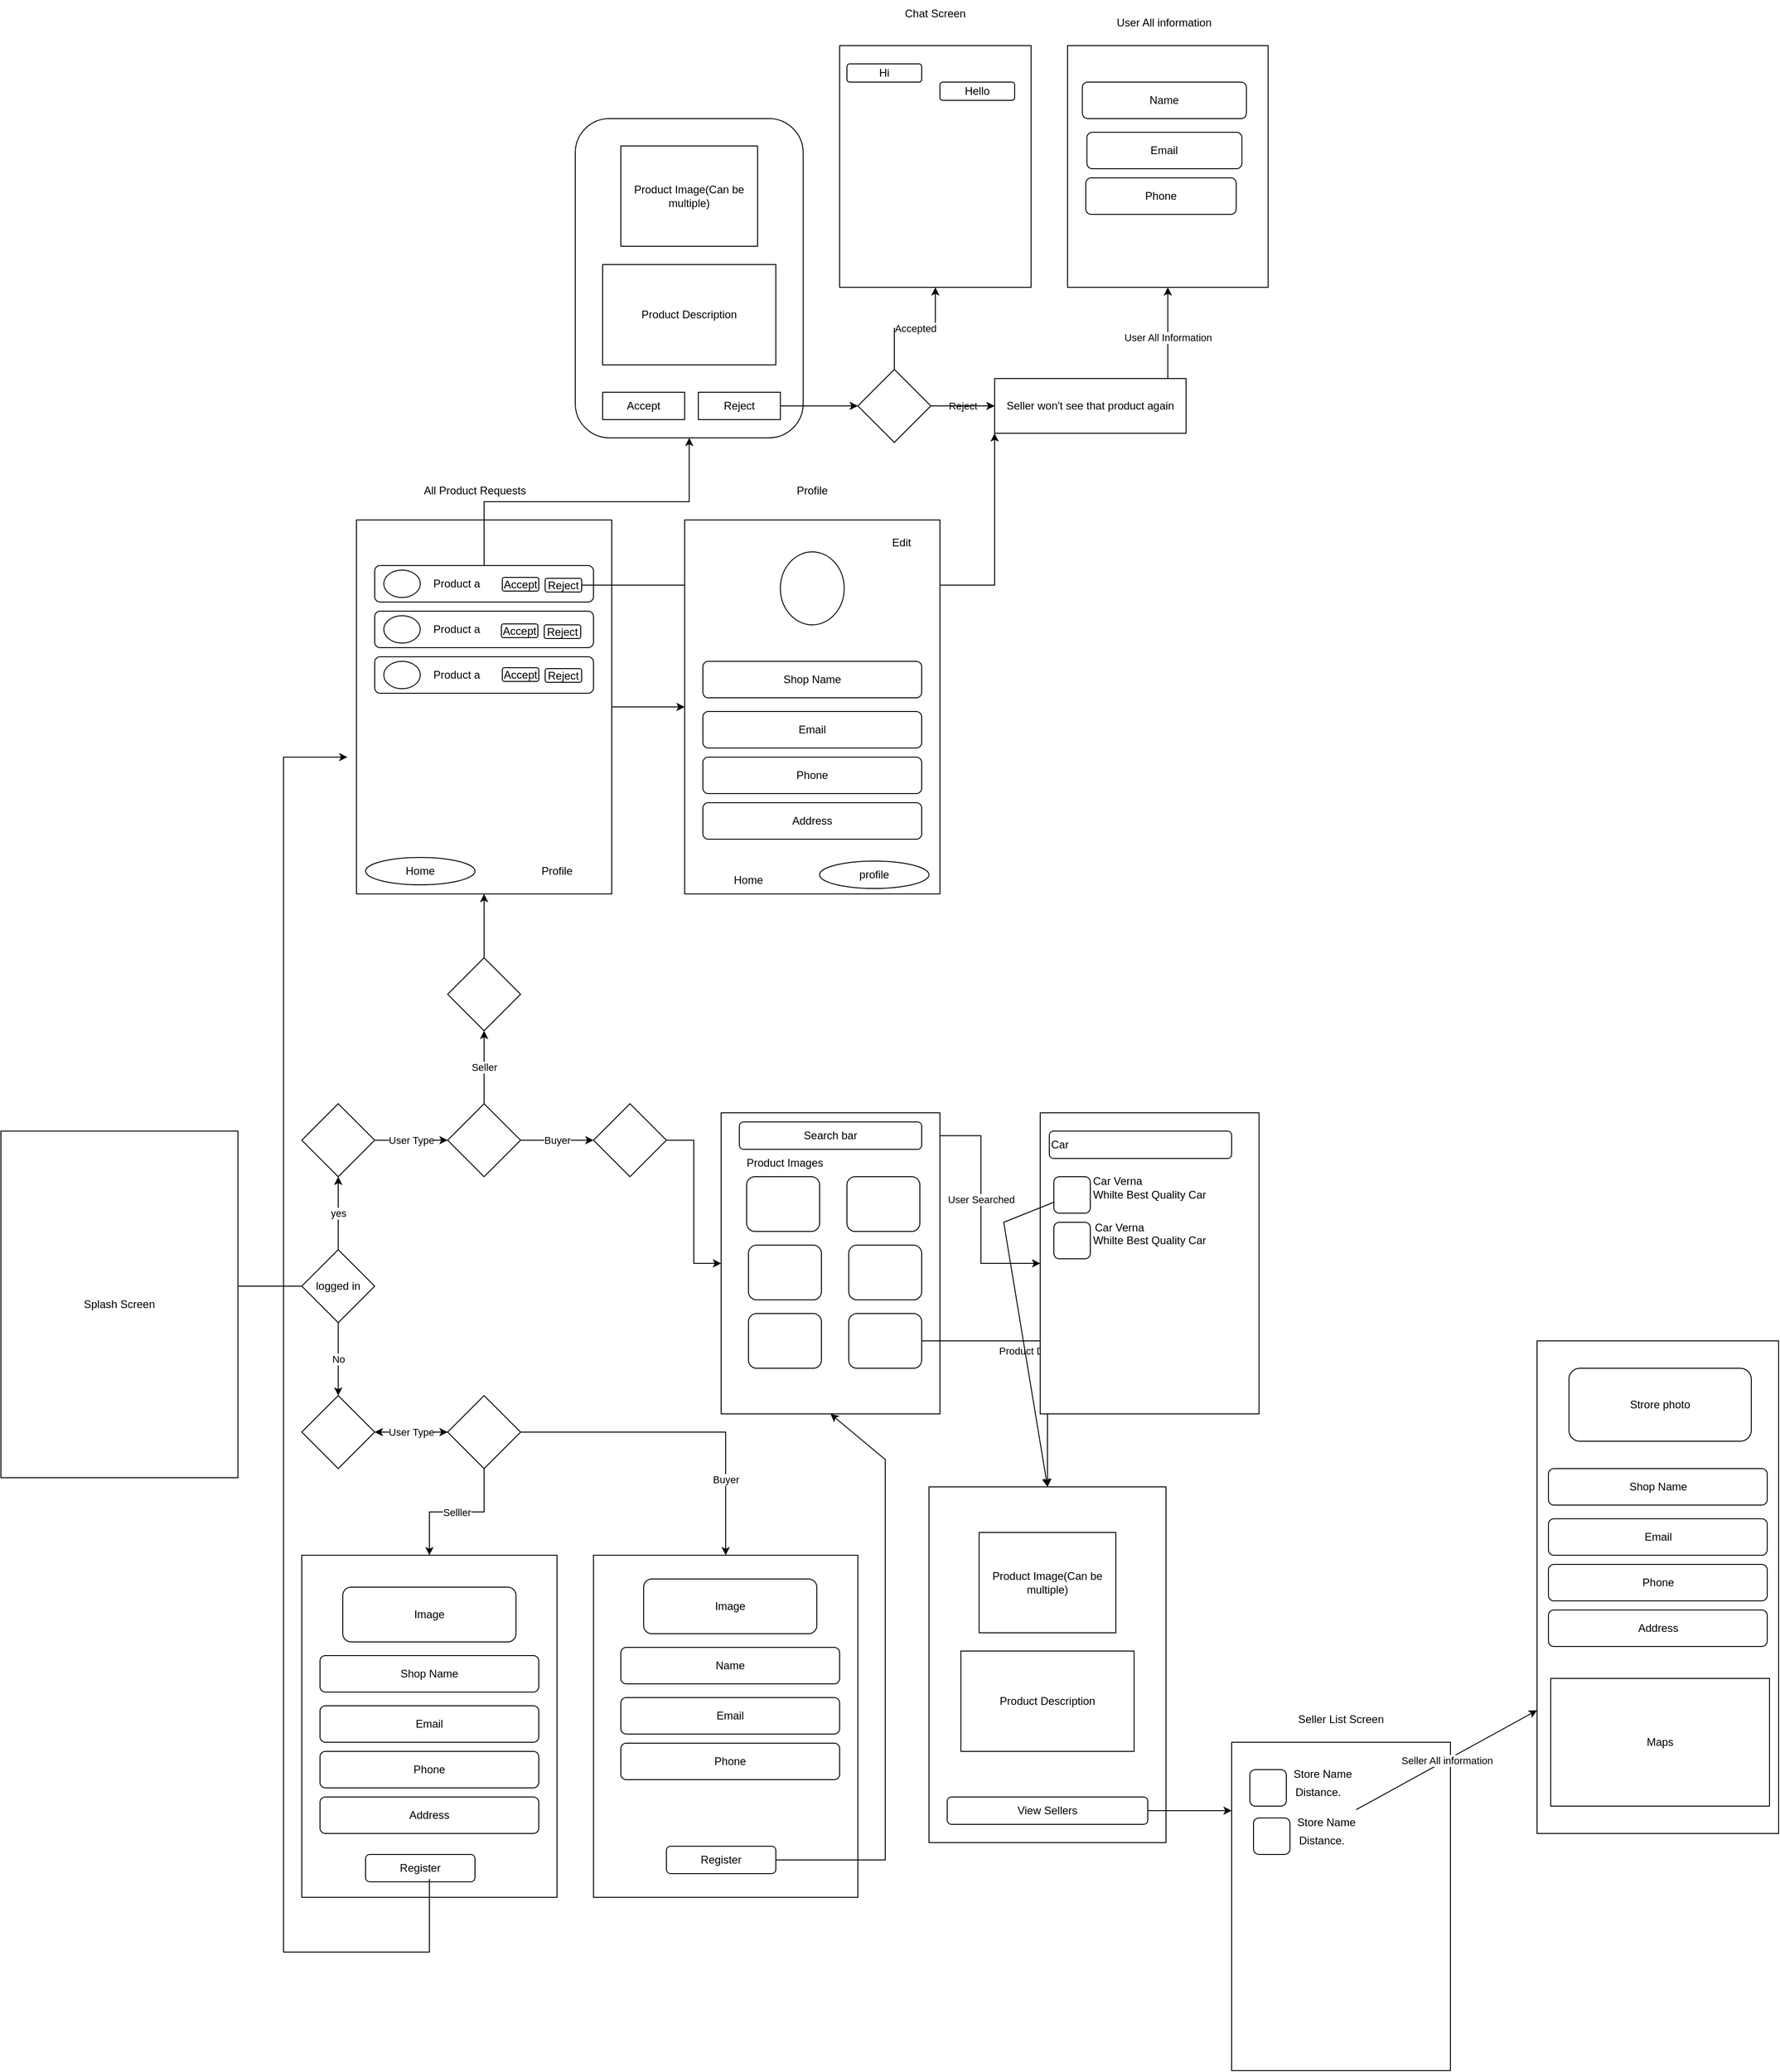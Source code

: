 <mxfile version="20.5.1" type="github">
  <diagram id="vdNYV9QljK_PprWZYiV6" name="Page-1">
    <mxGraphModel dx="939" dy="2727" grid="1" gridSize="10" guides="1" tooltips="1" connect="1" arrows="1" fold="1" page="1" pageScale="1" pageWidth="850" pageHeight="1100" math="0" shadow="0">
      <root>
        <mxCell id="0" />
        <mxCell id="1" parent="0" />
        <mxCell id="OYqPRCBFjNp_nbiLwVbj-1" value="Splash Screen" style="rounded=0;whiteSpace=wrap;html=1;" parent="1" vertex="1">
          <mxGeometry x="130" y="50" width="260" height="380" as="geometry" />
        </mxCell>
        <mxCell id="OYqPRCBFjNp_nbiLwVbj-10" value="yes" style="edgeStyle=orthogonalEdgeStyle;rounded=0;orthogonalLoop=1;jettySize=auto;html=1;" parent="1" source="OYqPRCBFjNp_nbiLwVbj-6" target="OYqPRCBFjNp_nbiLwVbj-9" edge="1">
          <mxGeometry relative="1" as="geometry" />
        </mxCell>
        <mxCell id="OYqPRCBFjNp_nbiLwVbj-14" value="No" style="edgeStyle=orthogonalEdgeStyle;rounded=0;orthogonalLoop=1;jettySize=auto;html=1;" parent="1" source="OYqPRCBFjNp_nbiLwVbj-6" target="OYqPRCBFjNp_nbiLwVbj-13" edge="1">
          <mxGeometry relative="1" as="geometry" />
        </mxCell>
        <mxCell id="OYqPRCBFjNp_nbiLwVbj-6" value="logged in" style="rhombus;whiteSpace=wrap;html=1;" parent="1" vertex="1">
          <mxGeometry x="460" y="180" width="80" height="80" as="geometry" />
        </mxCell>
        <mxCell id="OYqPRCBFjNp_nbiLwVbj-8" value="" style="endArrow=none;html=1;rounded=0;entryX=0;entryY=0.5;entryDx=0;entryDy=0;" parent="1" target="OYqPRCBFjNp_nbiLwVbj-6" edge="1">
          <mxGeometry width="50" height="50" relative="1" as="geometry">
            <mxPoint x="390" y="220" as="sourcePoint" />
            <mxPoint x="440" y="170" as="targetPoint" />
          </mxGeometry>
        </mxCell>
        <mxCell id="OYqPRCBFjNp_nbiLwVbj-16" value="User Type" style="edgeStyle=orthogonalEdgeStyle;rounded=0;orthogonalLoop=1;jettySize=auto;html=1;" parent="1" source="OYqPRCBFjNp_nbiLwVbj-9" target="OYqPRCBFjNp_nbiLwVbj-15" edge="1">
          <mxGeometry relative="1" as="geometry" />
        </mxCell>
        <mxCell id="OYqPRCBFjNp_nbiLwVbj-9" value="" style="rhombus;whiteSpace=wrap;html=1;" parent="1" vertex="1">
          <mxGeometry x="460" y="20" width="80" height="80" as="geometry" />
        </mxCell>
        <mxCell id="tWSgIFDT6UInPoW4HMuZ-76" value="" style="edgeStyle=orthogonalEdgeStyle;rounded=0;orthogonalLoop=1;jettySize=auto;html=1;" edge="1" parent="1" source="OYqPRCBFjNp_nbiLwVbj-13" target="tWSgIFDT6UInPoW4HMuZ-75">
          <mxGeometry relative="1" as="geometry" />
        </mxCell>
        <mxCell id="OYqPRCBFjNp_nbiLwVbj-13" value="" style="rhombus;whiteSpace=wrap;html=1;" parent="1" vertex="1">
          <mxGeometry x="460" y="340" width="80" height="80" as="geometry" />
        </mxCell>
        <mxCell id="OYqPRCBFjNp_nbiLwVbj-20" value="Seller" style="edgeStyle=orthogonalEdgeStyle;rounded=0;orthogonalLoop=1;jettySize=auto;html=1;" parent="1" source="OYqPRCBFjNp_nbiLwVbj-15" target="OYqPRCBFjNp_nbiLwVbj-19" edge="1">
          <mxGeometry relative="1" as="geometry" />
        </mxCell>
        <mxCell id="OYqPRCBFjNp_nbiLwVbj-22" value="Buyer" style="edgeStyle=orthogonalEdgeStyle;rounded=0;orthogonalLoop=1;jettySize=auto;html=1;" parent="1" source="OYqPRCBFjNp_nbiLwVbj-15" target="OYqPRCBFjNp_nbiLwVbj-21" edge="1">
          <mxGeometry relative="1" as="geometry" />
        </mxCell>
        <mxCell id="OYqPRCBFjNp_nbiLwVbj-15" value="" style="rhombus;whiteSpace=wrap;html=1;" parent="1" vertex="1">
          <mxGeometry x="620" y="20" width="80" height="80" as="geometry" />
        </mxCell>
        <mxCell id="OYqPRCBFjNp_nbiLwVbj-24" value="" style="edgeStyle=orthogonalEdgeStyle;rounded=0;orthogonalLoop=1;jettySize=auto;html=1;" parent="1" source="OYqPRCBFjNp_nbiLwVbj-19" target="OYqPRCBFjNp_nbiLwVbj-23" edge="1">
          <mxGeometry relative="1" as="geometry" />
        </mxCell>
        <mxCell id="OYqPRCBFjNp_nbiLwVbj-19" value="" style="rhombus;whiteSpace=wrap;html=1;" parent="1" vertex="1">
          <mxGeometry x="620" y="-140" width="80" height="80" as="geometry" />
        </mxCell>
        <mxCell id="tWSgIFDT6UInPoW4HMuZ-24" value="" style="edgeStyle=orthogonalEdgeStyle;rounded=0;orthogonalLoop=1;jettySize=auto;html=1;" edge="1" parent="1" source="OYqPRCBFjNp_nbiLwVbj-21" target="tWSgIFDT6UInPoW4HMuZ-23">
          <mxGeometry relative="1" as="geometry" />
        </mxCell>
        <mxCell id="OYqPRCBFjNp_nbiLwVbj-21" value="" style="rhombus;whiteSpace=wrap;html=1;" parent="1" vertex="1">
          <mxGeometry x="780" y="20" width="80" height="80" as="geometry" />
        </mxCell>
        <mxCell id="OYqPRCBFjNp_nbiLwVbj-51" value="" style="edgeStyle=orthogonalEdgeStyle;rounded=0;orthogonalLoop=1;jettySize=auto;html=1;" parent="1" source="OYqPRCBFjNp_nbiLwVbj-23" target="OYqPRCBFjNp_nbiLwVbj-50" edge="1">
          <mxGeometry relative="1" as="geometry" />
        </mxCell>
        <mxCell id="OYqPRCBFjNp_nbiLwVbj-23" value="" style="whiteSpace=wrap;html=1;" parent="1" vertex="1">
          <mxGeometry x="520" y="-620" width="280" height="410" as="geometry" />
        </mxCell>
        <mxCell id="OYqPRCBFjNp_nbiLwVbj-26" value="Home" style="text;html=1;strokeColor=none;fillColor=none;align=center;verticalAlign=middle;whiteSpace=wrap;rounded=0;" parent="1" vertex="1">
          <mxGeometry x="550" y="-250" width="60" height="30" as="geometry" />
        </mxCell>
        <mxCell id="OYqPRCBFjNp_nbiLwVbj-27" value="Profile" style="text;html=1;strokeColor=none;fillColor=none;align=center;verticalAlign=middle;whiteSpace=wrap;rounded=0;" parent="1" vertex="1">
          <mxGeometry x="710" y="-250" width="60" height="30" as="geometry" />
        </mxCell>
        <mxCell id="OYqPRCBFjNp_nbiLwVbj-30" value="Home" style="ellipse;whiteSpace=wrap;html=1;" parent="1" vertex="1">
          <mxGeometry x="530" y="-250" width="120" height="30" as="geometry" />
        </mxCell>
        <mxCell id="OYqPRCBFjNp_nbiLwVbj-31" value="All Product Requests&lt;br&gt;" style="text;html=1;strokeColor=none;fillColor=none;align=center;verticalAlign=middle;whiteSpace=wrap;rounded=0;" parent="1" vertex="1">
          <mxGeometry x="560" y="-667" width="180" height="30" as="geometry" />
        </mxCell>
        <mxCell id="OYqPRCBFjNp_nbiLwVbj-65" value="" style="edgeStyle=orthogonalEdgeStyle;rounded=0;orthogonalLoop=1;jettySize=auto;html=1;" parent="1" source="OYqPRCBFjNp_nbiLwVbj-32" target="OYqPRCBFjNp_nbiLwVbj-64" edge="1">
          <mxGeometry relative="1" as="geometry" />
        </mxCell>
        <mxCell id="OYqPRCBFjNp_nbiLwVbj-32" value="" style="rounded=1;whiteSpace=wrap;html=1;" parent="1" vertex="1">
          <mxGeometry x="540" y="-570" width="240" height="40" as="geometry" />
        </mxCell>
        <mxCell id="OYqPRCBFjNp_nbiLwVbj-33" value="" style="ellipse;whiteSpace=wrap;html=1;" parent="1" vertex="1">
          <mxGeometry x="550" y="-565" width="40" height="30" as="geometry" />
        </mxCell>
        <mxCell id="OYqPRCBFjNp_nbiLwVbj-34" value="Product a" style="text;html=1;strokeColor=none;fillColor=none;align=center;verticalAlign=middle;whiteSpace=wrap;rounded=0;" parent="1" vertex="1">
          <mxGeometry x="600" y="-565" width="60" height="30" as="geometry" />
        </mxCell>
        <mxCell id="OYqPRCBFjNp_nbiLwVbj-36" value="" style="rounded=1;whiteSpace=wrap;html=1;" parent="1" vertex="1">
          <mxGeometry x="540" y="-520" width="240" height="40" as="geometry" />
        </mxCell>
        <mxCell id="OYqPRCBFjNp_nbiLwVbj-37" value="" style="ellipse;whiteSpace=wrap;html=1;" parent="1" vertex="1">
          <mxGeometry x="550" y="-515" width="40" height="30" as="geometry" />
        </mxCell>
        <mxCell id="OYqPRCBFjNp_nbiLwVbj-38" value="Product a" style="text;html=1;strokeColor=none;fillColor=none;align=center;verticalAlign=middle;whiteSpace=wrap;rounded=0;" parent="1" vertex="1">
          <mxGeometry x="600" y="-515" width="60" height="30" as="geometry" />
        </mxCell>
        <mxCell id="OYqPRCBFjNp_nbiLwVbj-39" value="" style="rounded=1;whiteSpace=wrap;html=1;" parent="1" vertex="1">
          <mxGeometry x="540" y="-470" width="240" height="40" as="geometry" />
        </mxCell>
        <mxCell id="OYqPRCBFjNp_nbiLwVbj-40" value="" style="ellipse;whiteSpace=wrap;html=1;" parent="1" vertex="1">
          <mxGeometry x="550" y="-465" width="40" height="30" as="geometry" />
        </mxCell>
        <mxCell id="OYqPRCBFjNp_nbiLwVbj-41" value="Product a" style="text;html=1;strokeColor=none;fillColor=none;align=center;verticalAlign=middle;whiteSpace=wrap;rounded=0;" parent="1" vertex="1">
          <mxGeometry x="600" y="-465" width="60" height="30" as="geometry" />
        </mxCell>
        <mxCell id="OYqPRCBFjNp_nbiLwVbj-42" value="Accept" style="rounded=1;whiteSpace=wrap;html=1;" parent="1" vertex="1">
          <mxGeometry x="680" y="-557" width="40" height="15" as="geometry" />
        </mxCell>
        <mxCell id="tWSgIFDT6UInPoW4HMuZ-10" value="" style="edgeStyle=orthogonalEdgeStyle;rounded=0;orthogonalLoop=1;jettySize=auto;html=1;entryX=0;entryY=1;entryDx=0;entryDy=0;" edge="1" parent="1" source="OYqPRCBFjNp_nbiLwVbj-43" target="tWSgIFDT6UInPoW4HMuZ-5">
          <mxGeometry relative="1" as="geometry" />
        </mxCell>
        <mxCell id="OYqPRCBFjNp_nbiLwVbj-43" value="Reject" style="rounded=1;whiteSpace=wrap;html=1;" parent="1" vertex="1">
          <mxGeometry x="727" y="-556" width="40" height="15" as="geometry" />
        </mxCell>
        <mxCell id="OYqPRCBFjNp_nbiLwVbj-46" value="Accept" style="rounded=1;whiteSpace=wrap;html=1;" parent="1" vertex="1">
          <mxGeometry x="679" y="-506" width="40" height="15" as="geometry" />
        </mxCell>
        <mxCell id="OYqPRCBFjNp_nbiLwVbj-47" value="Reject" style="rounded=1;whiteSpace=wrap;html=1;" parent="1" vertex="1">
          <mxGeometry x="726" y="-505" width="40" height="15" as="geometry" />
        </mxCell>
        <mxCell id="OYqPRCBFjNp_nbiLwVbj-48" value="Accept" style="rounded=1;whiteSpace=wrap;html=1;" parent="1" vertex="1">
          <mxGeometry x="680" y="-458" width="40" height="15" as="geometry" />
        </mxCell>
        <mxCell id="OYqPRCBFjNp_nbiLwVbj-49" value="Reject" style="rounded=1;whiteSpace=wrap;html=1;" parent="1" vertex="1">
          <mxGeometry x="727" y="-457" width="40" height="15" as="geometry" />
        </mxCell>
        <mxCell id="OYqPRCBFjNp_nbiLwVbj-50" value="" style="whiteSpace=wrap;html=1;" parent="1" vertex="1">
          <mxGeometry x="880" y="-620" width="280" height="410" as="geometry" />
        </mxCell>
        <mxCell id="OYqPRCBFjNp_nbiLwVbj-52" value="Profile" style="text;html=1;strokeColor=none;fillColor=none;align=center;verticalAlign=middle;whiteSpace=wrap;rounded=0;fontStyle=1" parent="1" vertex="1">
          <mxGeometry x="1080" y="-240" width="60" height="30" as="geometry" />
        </mxCell>
        <mxCell id="OYqPRCBFjNp_nbiLwVbj-53" value="profile" style="ellipse;whiteSpace=wrap;html=1;" parent="1" vertex="1">
          <mxGeometry x="1028" y="-246" width="120" height="30" as="geometry" />
        </mxCell>
        <mxCell id="OYqPRCBFjNp_nbiLwVbj-54" value="Home" style="text;html=1;strokeColor=none;fillColor=none;align=center;verticalAlign=middle;whiteSpace=wrap;rounded=0;" parent="1" vertex="1">
          <mxGeometry x="920" y="-240" width="60" height="30" as="geometry" />
        </mxCell>
        <mxCell id="OYqPRCBFjNp_nbiLwVbj-55" value="Profile" style="text;html=1;strokeColor=none;fillColor=none;align=center;verticalAlign=middle;whiteSpace=wrap;rounded=0;" parent="1" vertex="1">
          <mxGeometry x="990" y="-667" width="60" height="30" as="geometry" />
        </mxCell>
        <mxCell id="OYqPRCBFjNp_nbiLwVbj-59" value="" style="ellipse;whiteSpace=wrap;html=1;" parent="1" vertex="1">
          <mxGeometry x="985" y="-585" width="70" height="80" as="geometry" />
        </mxCell>
        <mxCell id="OYqPRCBFjNp_nbiLwVbj-60" value="Shop Name" style="rounded=1;whiteSpace=wrap;html=1;" parent="1" vertex="1">
          <mxGeometry x="900" y="-465" width="240" height="40" as="geometry" />
        </mxCell>
        <mxCell id="OYqPRCBFjNp_nbiLwVbj-61" value="Email&lt;span style=&quot;color: rgba(0, 0, 0, 0); font-family: monospace; font-size: 0px; text-align: start;&quot;&gt;%3CmxGraphModel%3E%3Croot%3E%3CmxCell%20id%3D%220%22%2F%3E%3CmxCell%20id%3D%221%22%20parent%3D%220%22%2F%3E%3CmxCell%20id%3D%222%22%20value%3D%22Name%22%20style%3D%22rounded%3D1%3BwhiteSpace%3Dwrap%3Bhtml%3D1%3B%22%20vertex%3D%221%22%20parent%3D%221%22%3E%3CmxGeometry%20x%3D%22900%22%20y%3D%22-465%22%20width%3D%22240%22%20height%3D%2240%22%20as%3D%22geometry%22%2F%3E%3C%2FmxCell%3E%3C%2Froot%3E%3C%2FmxGraphModel%3E&lt;/span&gt;" style="rounded=1;whiteSpace=wrap;html=1;" parent="1" vertex="1">
          <mxGeometry x="900" y="-410" width="240" height="40" as="geometry" />
        </mxCell>
        <mxCell id="OYqPRCBFjNp_nbiLwVbj-62" value="Phone" style="rounded=1;whiteSpace=wrap;html=1;" parent="1" vertex="1">
          <mxGeometry x="900" y="-360" width="240" height="40" as="geometry" />
        </mxCell>
        <mxCell id="OYqPRCBFjNp_nbiLwVbj-63" value="Address" style="rounded=1;whiteSpace=wrap;html=1;" parent="1" vertex="1">
          <mxGeometry x="900" y="-310" width="240" height="40" as="geometry" />
        </mxCell>
        <mxCell id="OYqPRCBFjNp_nbiLwVbj-64" value="" style="whiteSpace=wrap;html=1;rounded=1;" parent="1" vertex="1">
          <mxGeometry x="760" y="-1060" width="250" height="350" as="geometry" />
        </mxCell>
        <mxCell id="OYqPRCBFjNp_nbiLwVbj-66" value="Edit" style="text;html=1;strokeColor=none;fillColor=none;align=center;verticalAlign=middle;whiteSpace=wrap;rounded=0;" parent="1" vertex="1">
          <mxGeometry x="1088" y="-610" width="60" height="30" as="geometry" />
        </mxCell>
        <mxCell id="OYqPRCBFjNp_nbiLwVbj-67" value="Product Image(Can be multiple)" style="rounded=0;whiteSpace=wrap;html=1;" parent="1" vertex="1">
          <mxGeometry x="810" y="-1030" width="150" height="110" as="geometry" />
        </mxCell>
        <mxCell id="OYqPRCBFjNp_nbiLwVbj-68" value="Product Description" style="rounded=0;whiteSpace=wrap;html=1;" parent="1" vertex="1">
          <mxGeometry x="790" y="-900" width="190" height="110" as="geometry" />
        </mxCell>
        <mxCell id="OYqPRCBFjNp_nbiLwVbj-69" value="Accept" style="rounded=0;whiteSpace=wrap;html=1;" parent="1" vertex="1">
          <mxGeometry x="790" y="-760" width="90" height="30" as="geometry" />
        </mxCell>
        <mxCell id="OYqPRCBFjNp_nbiLwVbj-72" value="" style="edgeStyle=orthogonalEdgeStyle;rounded=0;orthogonalLoop=1;jettySize=auto;html=1;" parent="1" source="OYqPRCBFjNp_nbiLwVbj-70" target="OYqPRCBFjNp_nbiLwVbj-71" edge="1">
          <mxGeometry relative="1" as="geometry" />
        </mxCell>
        <mxCell id="OYqPRCBFjNp_nbiLwVbj-70" value="Reject" style="rounded=0;whiteSpace=wrap;html=1;" parent="1" vertex="1">
          <mxGeometry x="895" y="-760" width="90" height="30" as="geometry" />
        </mxCell>
        <mxCell id="OYqPRCBFjNp_nbiLwVbj-74" value="Accepted" style="edgeStyle=orthogonalEdgeStyle;rounded=0;orthogonalLoop=1;jettySize=auto;html=1;" parent="1" source="OYqPRCBFjNp_nbiLwVbj-71" target="OYqPRCBFjNp_nbiLwVbj-73" edge="1">
          <mxGeometry relative="1" as="geometry" />
        </mxCell>
        <mxCell id="tWSgIFDT6UInPoW4HMuZ-6" value="Reject" style="edgeStyle=orthogonalEdgeStyle;rounded=0;orthogonalLoop=1;jettySize=auto;html=1;" edge="1" parent="1" source="OYqPRCBFjNp_nbiLwVbj-71" target="tWSgIFDT6UInPoW4HMuZ-5">
          <mxGeometry relative="1" as="geometry" />
        </mxCell>
        <mxCell id="tWSgIFDT6UInPoW4HMuZ-69" value="User All Information" style="edgeStyle=orthogonalEdgeStyle;rounded=0;orthogonalLoop=1;jettySize=auto;html=1;" edge="1" parent="1" source="OYqPRCBFjNp_nbiLwVbj-71" target="tWSgIFDT6UInPoW4HMuZ-68">
          <mxGeometry x="0.718" relative="1" as="geometry">
            <mxPoint as="offset" />
          </mxGeometry>
        </mxCell>
        <mxCell id="OYqPRCBFjNp_nbiLwVbj-71" value="" style="rhombus;whiteSpace=wrap;html=1;rounded=0;" parent="1" vertex="1">
          <mxGeometry x="1070" y="-785" width="80" height="80" as="geometry" />
        </mxCell>
        <mxCell id="OYqPRCBFjNp_nbiLwVbj-73" value="" style="whiteSpace=wrap;html=1;rounded=0;" parent="1" vertex="1">
          <mxGeometry x="1050" y="-1140" width="210" height="265" as="geometry" />
        </mxCell>
        <mxCell id="tWSgIFDT6UInPoW4HMuZ-1" value="Chat Screen" style="text;html=1;strokeColor=none;fillColor=none;align=center;verticalAlign=middle;whiteSpace=wrap;rounded=0;" vertex="1" parent="1">
          <mxGeometry x="1105" y="-1190" width="100" height="30" as="geometry" />
        </mxCell>
        <mxCell id="tWSgIFDT6UInPoW4HMuZ-3" value="Hi" style="rounded=1;whiteSpace=wrap;html=1;" vertex="1" parent="1">
          <mxGeometry x="1058" y="-1120" width="82" height="20" as="geometry" />
        </mxCell>
        <mxCell id="tWSgIFDT6UInPoW4HMuZ-4" value="Hello" style="rounded=1;whiteSpace=wrap;html=1;" vertex="1" parent="1">
          <mxGeometry x="1160" y="-1100" width="82" height="20" as="geometry" />
        </mxCell>
        <mxCell id="tWSgIFDT6UInPoW4HMuZ-5" value="Seller won&#39;t see that product again" style="whiteSpace=wrap;html=1;rounded=0;" vertex="1" parent="1">
          <mxGeometry x="1220" y="-775" width="210" height="60" as="geometry" />
        </mxCell>
        <mxCell id="tWSgIFDT6UInPoW4HMuZ-13" value="" style="whiteSpace=wrap;html=1;rounded=0;" vertex="1" parent="1">
          <mxGeometry x="1815" y="280" width="265" height="540" as="geometry" />
        </mxCell>
        <mxCell id="tWSgIFDT6UInPoW4HMuZ-17" value="Shop Name" style="rounded=1;whiteSpace=wrap;html=1;" vertex="1" parent="1">
          <mxGeometry x="1827.5" y="420" width="240" height="40" as="geometry" />
        </mxCell>
        <mxCell id="tWSgIFDT6UInPoW4HMuZ-18" value="Email&lt;span style=&quot;color: rgba(0, 0, 0, 0); font-family: monospace; font-size: 0px; text-align: start;&quot;&gt;%3CmxGraphModel%3E%3Croot%3E%3CmxCell%20id%3D%220%22%2F%3E%3CmxCell%20id%3D%221%22%20parent%3D%220%22%2F%3E%3CmxCell%20id%3D%222%22%20value%3D%22Name%22%20style%3D%22rounded%3D1%3BwhiteSpace%3Dwrap%3Bhtml%3D1%3B%22%20vertex%3D%221%22%20parent%3D%221%22%3E%3CmxGeometry%20x%3D%22900%22%20y%3D%22-465%22%20width%3D%22240%22%20height%3D%2240%22%20as%3D%22geometry%22%2F%3E%3C%2FmxCell%3E%3C%2Froot%3E%3C%2FmxGraphModel%3E&lt;/span&gt;" style="rounded=1;whiteSpace=wrap;html=1;" vertex="1" parent="1">
          <mxGeometry x="1827.5" y="475" width="240" height="40" as="geometry" />
        </mxCell>
        <mxCell id="tWSgIFDT6UInPoW4HMuZ-19" value="Phone" style="rounded=1;whiteSpace=wrap;html=1;" vertex="1" parent="1">
          <mxGeometry x="1827.5" y="525" width="240" height="40" as="geometry" />
        </mxCell>
        <mxCell id="tWSgIFDT6UInPoW4HMuZ-20" value="Address" style="rounded=1;whiteSpace=wrap;html=1;" vertex="1" parent="1">
          <mxGeometry x="1827.5" y="575" width="240" height="40" as="geometry" />
        </mxCell>
        <mxCell id="tWSgIFDT6UInPoW4HMuZ-21" value="Strore photo" style="rounded=1;whiteSpace=wrap;html=1;" vertex="1" parent="1">
          <mxGeometry x="1850" y="310" width="200" height="80" as="geometry" />
        </mxCell>
        <mxCell id="tWSgIFDT6UInPoW4HMuZ-22" value="Maps" style="rounded=0;whiteSpace=wrap;html=1;" vertex="1" parent="1">
          <mxGeometry x="1830" y="650" width="240" height="140" as="geometry" />
        </mxCell>
        <mxCell id="tWSgIFDT6UInPoW4HMuZ-38" value="User Searched" style="edgeStyle=orthogonalEdgeStyle;rounded=0;orthogonalLoop=1;jettySize=auto;html=1;" edge="1" parent="1" source="tWSgIFDT6UInPoW4HMuZ-25" target="tWSgIFDT6UInPoW4HMuZ-37">
          <mxGeometry relative="1" as="geometry" />
        </mxCell>
        <mxCell id="tWSgIFDT6UInPoW4HMuZ-23" value="" style="whiteSpace=wrap;html=1;" vertex="1" parent="1">
          <mxGeometry x="920" y="30" width="240" height="330" as="geometry" />
        </mxCell>
        <mxCell id="tWSgIFDT6UInPoW4HMuZ-25" value="Search bar" style="rounded=1;whiteSpace=wrap;html=1;" vertex="1" parent="1">
          <mxGeometry x="940" y="40" width="200" height="30" as="geometry" />
        </mxCell>
        <mxCell id="tWSgIFDT6UInPoW4HMuZ-26" value="&lt;span style=&quot;color: rgba(0, 0, 0, 0); font-family: monospace; font-size: 0px; text-align: start;&quot;&gt;%3CmxGraphModel%3E%3Croot%3E%3CmxCell%20id%3D%220%22%2F%3E%3CmxCell%20id%3D%221%22%20parent%3D%220%22%2F%3E%3CmxCell%20id%3D%222%22%20value%3D%22%22%20style%3D%22ellipse%3BwhiteSpace%3Dwrap%3Bhtml%3D1%3B%22%20vertex%3D%221%22%20parent%3D%221%22%3E%3CmxGeometry%20x%3D%22985%22%20y%3D%22-585%22%20width%3D%2270%22%20height%3D%2280%22%20as%3D%22geometry%22%2F%3E%3C%2FmxCell%3E%3CmxCell%20id%3D%223%22%20value%3D%22Shop%20Name%22%20style%3D%22rounded%3D1%3BwhiteSpace%3Dwrap%3Bhtml%3D1%3B%22%20vertex%3D%221%22%20parent%3D%221%22%3E%3CmxGeometry%20x%3D%22900%22%20y%3D%22-465%22%20width%3D%22240%22%20height%3D%2240%22%20as%3D%22geometry%22%2F%3E%3C%2FmxCell%3E%3CmxCell%20id%3D%224%22%20value%3D%22Email%26lt%3Bspan%20style%3D%26quot%3Bcolor%3A%20rgba(0%2C%200%2C%200%2C%200)%3B%20font-family%3A%20monospace%3B%20font-size%3A%200px%3B%20text-align%3A%20start%3B%26quot%3B%26gt%3B%253CmxGraphModel%253E%253Croot%253E%253CmxCell%2520id%253D%25220%2522%252F%253E%253CmxCell%2520id%253D%25221%2522%2520parent%253D%25220%2522%252F%253E%253CmxCell%2520id%253D%25222%2522%2520value%253D%2522Name%2522%2520style%253D%2522rounded%253D1%253BwhiteSpace%253Dwrap%253Bhtml%253D1%253B%2522%2520vertex%253D%25221%2522%2520parent%253D%25221%2522%253E%253CmxGeometry%2520x%253D%2522900%2522%2520y%253D%2522-465%2522%2520width%253D%2522240%2522%2520height%253D%252240%2522%2520as%253D%2522geometry%2522%252F%253E%253C%252FmxCell%253E%253C%252Froot%253E%253C%252FmxGraphModel%253E%26lt%3B%2Fspan%26gt%3B%22%20style%3D%22rounded%3D1%3BwhiteSpace%3Dwrap%3Bhtml%3D1%3B%22%20vertex%3D%221%22%20parent%3D%221%22%3E%3CmxGeometry%20x%3D%22900%22%20y%3D%22-410%22%20width%3D%22240%22%20height%3D%2240%22%20as%3D%22geometry%22%2F%3E%3C%2FmxCell%3E%3CmxCell%20id%3D%225%22%20value%3D%22Phone%22%20style%3D%22rounded%3D1%3BwhiteSpace%3Dwrap%3Bhtml%3D1%3B%22%20vertex%3D%221%22%20parent%3D%221%22%3E%3CmxGeometry%20x%3D%22900%22%20y%3D%22-360%22%20width%3D%22240%22%20height%3D%2240%22%20as%3D%22geometry%22%2F%3E%3C%2FmxCell%3E%3CmxCell%20id%3D%226%22%20value%3D%22Address%22%20style%3D%22rounded%3D1%3BwhiteSpace%3Dwrap%3Bhtml%3D1%3B%22%20vertex%3D%221%22%20parent%3D%221%22%3E%3CmxGeometry%20x%3D%22900%22%20y%3D%22-310%22%20width%3D%22240%22%20height%3D%2240%22%20as%3D%22geometry%22%2F%3E%3C%2FmxCell%3E%3C%2Froot%3E%3C%2FmxGraphModel%3E&lt;/span&gt;" style="rounded=1;whiteSpace=wrap;html=1;" vertex="1" parent="1">
          <mxGeometry x="948" y="100" width="80" height="60" as="geometry" />
        </mxCell>
        <mxCell id="tWSgIFDT6UInPoW4HMuZ-47" value="Product Detail Screen" style="edgeStyle=orthogonalEdgeStyle;rounded=0;orthogonalLoop=1;jettySize=auto;html=1;" edge="1" parent="1" source="tWSgIFDT6UInPoW4HMuZ-31" target="tWSgIFDT6UInPoW4HMuZ-50">
          <mxGeometry relative="1" as="geometry">
            <mxPoint x="1264" y="410" as="targetPoint" />
          </mxGeometry>
        </mxCell>
        <mxCell id="tWSgIFDT6UInPoW4HMuZ-27" value="&lt;span style=&quot;color: rgba(0, 0, 0, 0); font-family: monospace; font-size: 0px; text-align: start;&quot;&gt;%3CmxGraphModel%3E%3Croot%3E%3CmxCell%20id%3D%220%22%2F%3E%3CmxCell%20id%3D%221%22%20parent%3D%220%22%2F%3E%3CmxCell%20id%3D%222%22%20value%3D%22%22%20style%3D%22ellipse%3BwhiteSpace%3Dwrap%3Bhtml%3D1%3B%22%20vertex%3D%221%22%20parent%3D%221%22%3E%3CmxGeometry%20x%3D%22985%22%20y%3D%22-585%22%20width%3D%2270%22%20height%3D%2280%22%20as%3D%22geometry%22%2F%3E%3C%2FmxCell%3E%3CmxCell%20id%3D%223%22%20value%3D%22Shop%20Name%22%20style%3D%22rounded%3D1%3BwhiteSpace%3Dwrap%3Bhtml%3D1%3B%22%20vertex%3D%221%22%20parent%3D%221%22%3E%3CmxGeometry%20x%3D%22900%22%20y%3D%22-465%22%20width%3D%22240%22%20height%3D%2240%22%20as%3D%22geometry%22%2F%3E%3C%2FmxCell%3E%3CmxCell%20id%3D%224%22%20value%3D%22Email%26lt%3Bspan%20style%3D%26quot%3Bcolor%3A%20rgba(0%2C%200%2C%200%2C%200)%3B%20font-family%3A%20monospace%3B%20font-size%3A%200px%3B%20text-align%3A%20start%3B%26quot%3B%26gt%3B%253CmxGraphModel%253E%253Croot%253E%253CmxCell%2520id%253D%25220%2522%252F%253E%253CmxCell%2520id%253D%25221%2522%2520parent%253D%25220%2522%252F%253E%253CmxCell%2520id%253D%25222%2522%2520value%253D%2522Name%2522%2520style%253D%2522rounded%253D1%253BwhiteSpace%253Dwrap%253Bhtml%253D1%253B%2522%2520vertex%253D%25221%2522%2520parent%253D%25221%2522%253E%253CmxGeometry%2520x%253D%2522900%2522%2520y%253D%2522-465%2522%2520width%253D%2522240%2522%2520height%253D%252240%2522%2520as%253D%2522geometry%2522%252F%253E%253C%252FmxCell%253E%253C%252Froot%253E%253C%252FmxGraphModel%253E%26lt%3B%2Fspan%26gt%3B%22%20style%3D%22rounded%3D1%3BwhiteSpace%3Dwrap%3Bhtml%3D1%3B%22%20vertex%3D%221%22%20parent%3D%221%22%3E%3CmxGeometry%20x%3D%22900%22%20y%3D%22-410%22%20width%3D%22240%22%20height%3D%2240%22%20as%3D%22geometry%22%2F%3E%3C%2FmxCell%3E%3CmxCell%20id%3D%225%22%20value%3D%22Phone%22%20style%3D%22rounded%3D1%3BwhiteSpace%3Dwrap%3Bhtml%3D1%3B%22%20vertex%3D%221%22%20parent%3D%221%22%3E%3CmxGeometry%20x%3D%22900%22%20y%3D%22-360%22%20width%3D%22240%22%20height%3D%2240%22%20as%3D%22geometry%22%2F%3E%3C%2FmxCell%3E%3CmxCell%20id%3D%226%22%20value%3D%22Address%22%20style%3D%22rounded%3D1%3BwhiteSpace%3Dwrap%3Bhtml%3D1%3B%22%20vertex%3D%221%22%20parent%3D%221%22%3E%3CmxGeometry%20x%3D%22900%22%20y%3D%22-310%22%20width%3D%22240%22%20height%3D%2240%22%20as%3D%22geometry%22%2F%3E%3C%2FmxCell%3E%3C%2Froot%3E%3C%2FmxGraphModel%3E&lt;/span&gt;" style="rounded=1;whiteSpace=wrap;html=1;" vertex="1" parent="1">
          <mxGeometry x="1058" y="100" width="80" height="60" as="geometry" />
        </mxCell>
        <mxCell id="tWSgIFDT6UInPoW4HMuZ-28" value="&lt;span style=&quot;color: rgba(0, 0, 0, 0); font-family: monospace; font-size: 0px; text-align: start;&quot;&gt;%3CmxGraphModel%3E%3Croot%3E%3CmxCell%20id%3D%220%22%2F%3E%3CmxCell%20id%3D%221%22%20parent%3D%220%22%2F%3E%3CmxCell%20id%3D%222%22%20value%3D%22%22%20style%3D%22ellipse%3BwhiteSpace%3Dwrap%3Bhtml%3D1%3B%22%20vertex%3D%221%22%20parent%3D%221%22%3E%3CmxGeometry%20x%3D%22985%22%20y%3D%22-585%22%20width%3D%2270%22%20height%3D%2280%22%20as%3D%22geometry%22%2F%3E%3C%2FmxCell%3E%3CmxCell%20id%3D%223%22%20value%3D%22Shop%20Name%22%20style%3D%22rounded%3D1%3BwhiteSpace%3Dwrap%3Bhtml%3D1%3B%22%20vertex%3D%221%22%20parent%3D%221%22%3E%3CmxGeometry%20x%3D%22900%22%20y%3D%22-465%22%20width%3D%22240%22%20height%3D%2240%22%20as%3D%22geometry%22%2F%3E%3C%2FmxCell%3E%3CmxCell%20id%3D%224%22%20value%3D%22Email%26lt%3Bspan%20style%3D%26quot%3Bcolor%3A%20rgba(0%2C%200%2C%200%2C%200)%3B%20font-family%3A%20monospace%3B%20font-size%3A%200px%3B%20text-align%3A%20start%3B%26quot%3B%26gt%3B%253CmxGraphModel%253E%253Croot%253E%253CmxCell%2520id%253D%25220%2522%252F%253E%253CmxCell%2520id%253D%25221%2522%2520parent%253D%25220%2522%252F%253E%253CmxCell%2520id%253D%25222%2522%2520value%253D%2522Name%2522%2520style%253D%2522rounded%253D1%253BwhiteSpace%253Dwrap%253Bhtml%253D1%253B%2522%2520vertex%253D%25221%2522%2520parent%253D%25221%2522%253E%253CmxGeometry%2520x%253D%2522900%2522%2520y%253D%2522-465%2522%2520width%253D%2522240%2522%2520height%253D%252240%2522%2520as%253D%2522geometry%2522%252F%253E%253C%252FmxCell%253E%253C%252Froot%253E%253C%252FmxGraphModel%253E%26lt%3B%2Fspan%26gt%3B%22%20style%3D%22rounded%3D1%3BwhiteSpace%3Dwrap%3Bhtml%3D1%3B%22%20vertex%3D%221%22%20parent%3D%221%22%3E%3CmxGeometry%20x%3D%22900%22%20y%3D%22-410%22%20width%3D%22240%22%20height%3D%2240%22%20as%3D%22geometry%22%2F%3E%3C%2FmxCell%3E%3CmxCell%20id%3D%225%22%20value%3D%22Phone%22%20style%3D%22rounded%3D1%3BwhiteSpace%3Dwrap%3Bhtml%3D1%3B%22%20vertex%3D%221%22%20parent%3D%221%22%3E%3CmxGeometry%20x%3D%22900%22%20y%3D%22-360%22%20width%3D%22240%22%20height%3D%2240%22%20as%3D%22geometry%22%2F%3E%3C%2FmxCell%3E%3CmxCell%20id%3D%226%22%20value%3D%22Address%22%20style%3D%22rounded%3D1%3BwhiteSpace%3Dwrap%3Bhtml%3D1%3B%22%20vertex%3D%221%22%20parent%3D%221%22%3E%3CmxGeometry%20x%3D%22900%22%20y%3D%22-310%22%20width%3D%22240%22%20height%3D%2240%22%20as%3D%22geometry%22%2F%3E%3C%2FmxCell%3E%3C%2Froot%3E%3C%2FmxGraphModel%3E&lt;/span&gt;" style="rounded=1;whiteSpace=wrap;html=1;" vertex="1" parent="1">
          <mxGeometry x="950" y="175" width="80" height="60" as="geometry" />
        </mxCell>
        <mxCell id="tWSgIFDT6UInPoW4HMuZ-29" value="&lt;span style=&quot;color: rgba(0, 0, 0, 0); font-family: monospace; font-size: 0px; text-align: start;&quot;&gt;%3CmxGraphModel%3E%3Croot%3E%3CmxCell%20id%3D%220%22%2F%3E%3CmxCell%20id%3D%221%22%20parent%3D%220%22%2F%3E%3CmxCell%20id%3D%222%22%20value%3D%22%22%20style%3D%22ellipse%3BwhiteSpace%3Dwrap%3Bhtml%3D1%3B%22%20vertex%3D%221%22%20parent%3D%221%22%3E%3CmxGeometry%20x%3D%22985%22%20y%3D%22-585%22%20width%3D%2270%22%20height%3D%2280%22%20as%3D%22geometry%22%2F%3E%3C%2FmxCell%3E%3CmxCell%20id%3D%223%22%20value%3D%22Shop%20Name%22%20style%3D%22rounded%3D1%3BwhiteSpace%3Dwrap%3Bhtml%3D1%3B%22%20vertex%3D%221%22%20parent%3D%221%22%3E%3CmxGeometry%20x%3D%22900%22%20y%3D%22-465%22%20width%3D%22240%22%20height%3D%2240%22%20as%3D%22geometry%22%2F%3E%3C%2FmxCell%3E%3CmxCell%20id%3D%224%22%20value%3D%22Email%26lt%3Bspan%20style%3D%26quot%3Bcolor%3A%20rgba(0%2C%200%2C%200%2C%200)%3B%20font-family%3A%20monospace%3B%20font-size%3A%200px%3B%20text-align%3A%20start%3B%26quot%3B%26gt%3B%253CmxGraphModel%253E%253Croot%253E%253CmxCell%2520id%253D%25220%2522%252F%253E%253CmxCell%2520id%253D%25221%2522%2520parent%253D%25220%2522%252F%253E%253CmxCell%2520id%253D%25222%2522%2520value%253D%2522Name%2522%2520style%253D%2522rounded%253D1%253BwhiteSpace%253Dwrap%253Bhtml%253D1%253B%2522%2520vertex%253D%25221%2522%2520parent%253D%25221%2522%253E%253CmxGeometry%2520x%253D%2522900%2522%2520y%253D%2522-465%2522%2520width%253D%2522240%2522%2520height%253D%252240%2522%2520as%253D%2522geometry%2522%252F%253E%253C%252FmxCell%253E%253C%252Froot%253E%253C%252FmxGraphModel%253E%26lt%3B%2Fspan%26gt%3B%22%20style%3D%22rounded%3D1%3BwhiteSpace%3Dwrap%3Bhtml%3D1%3B%22%20vertex%3D%221%22%20parent%3D%221%22%3E%3CmxGeometry%20x%3D%22900%22%20y%3D%22-410%22%20width%3D%22240%22%20height%3D%2240%22%20as%3D%22geometry%22%2F%3E%3C%2FmxCell%3E%3CmxCell%20id%3D%225%22%20value%3D%22Phone%22%20style%3D%22rounded%3D1%3BwhiteSpace%3Dwrap%3Bhtml%3D1%3B%22%20vertex%3D%221%22%20parent%3D%221%22%3E%3CmxGeometry%20x%3D%22900%22%20y%3D%22-360%22%20width%3D%22240%22%20height%3D%2240%22%20as%3D%22geometry%22%2F%3E%3C%2FmxCell%3E%3CmxCell%20id%3D%226%22%20value%3D%22Address%22%20style%3D%22rounded%3D1%3BwhiteSpace%3Dwrap%3Bhtml%3D1%3B%22%20vertex%3D%221%22%20parent%3D%221%22%3E%3CmxGeometry%20x%3D%22900%22%20y%3D%22-310%22%20width%3D%22240%22%20height%3D%2240%22%20as%3D%22geometry%22%2F%3E%3C%2FmxCell%3E%3C%2Froot%3E%3C%2FmxGraphModel%3E&lt;/span&gt;" style="rounded=1;whiteSpace=wrap;html=1;" vertex="1" parent="1">
          <mxGeometry x="1060" y="175" width="80" height="60" as="geometry" />
        </mxCell>
        <mxCell id="tWSgIFDT6UInPoW4HMuZ-30" value="&lt;span style=&quot;color: rgba(0, 0, 0, 0); font-family: monospace; font-size: 0px; text-align: start;&quot;&gt;%3CmxGraphModel%3E%3Croot%3E%3CmxCell%20id%3D%220%22%2F%3E%3CmxCell%20id%3D%221%22%20parent%3D%220%22%2F%3E%3CmxCell%20id%3D%222%22%20value%3D%22%22%20style%3D%22ellipse%3BwhiteSpace%3Dwrap%3Bhtml%3D1%3B%22%20vertex%3D%221%22%20parent%3D%221%22%3E%3CmxGeometry%20x%3D%22985%22%20y%3D%22-585%22%20width%3D%2270%22%20height%3D%2280%22%20as%3D%22geometry%22%2F%3E%3C%2FmxCell%3E%3CmxCell%20id%3D%223%22%20value%3D%22Shop%20Name%22%20style%3D%22rounded%3D1%3BwhiteSpace%3Dwrap%3Bhtml%3D1%3B%22%20vertex%3D%221%22%20parent%3D%221%22%3E%3CmxGeometry%20x%3D%22900%22%20y%3D%22-465%22%20width%3D%22240%22%20height%3D%2240%22%20as%3D%22geometry%22%2F%3E%3C%2FmxCell%3E%3CmxCell%20id%3D%224%22%20value%3D%22Email%26lt%3Bspan%20style%3D%26quot%3Bcolor%3A%20rgba(0%2C%200%2C%200%2C%200)%3B%20font-family%3A%20monospace%3B%20font-size%3A%200px%3B%20text-align%3A%20start%3B%26quot%3B%26gt%3B%253CmxGraphModel%253E%253Croot%253E%253CmxCell%2520id%253D%25220%2522%252F%253E%253CmxCell%2520id%253D%25221%2522%2520parent%253D%25220%2522%252F%253E%253CmxCell%2520id%253D%25222%2522%2520value%253D%2522Name%2522%2520style%253D%2522rounded%253D1%253BwhiteSpace%253Dwrap%253Bhtml%253D1%253B%2522%2520vertex%253D%25221%2522%2520parent%253D%25221%2522%253E%253CmxGeometry%2520x%253D%2522900%2522%2520y%253D%2522-465%2522%2520width%253D%2522240%2522%2520height%253D%252240%2522%2520as%253D%2522geometry%2522%252F%253E%253C%252FmxCell%253E%253C%252Froot%253E%253C%252FmxGraphModel%253E%26lt%3B%2Fspan%26gt%3B%22%20style%3D%22rounded%3D1%3BwhiteSpace%3Dwrap%3Bhtml%3D1%3B%22%20vertex%3D%221%22%20parent%3D%221%22%3E%3CmxGeometry%20x%3D%22900%22%20y%3D%22-410%22%20width%3D%22240%22%20height%3D%2240%22%20as%3D%22geometry%22%2F%3E%3C%2FmxCell%3E%3CmxCell%20id%3D%225%22%20value%3D%22Phone%22%20style%3D%22rounded%3D1%3BwhiteSpace%3Dwrap%3Bhtml%3D1%3B%22%20vertex%3D%221%22%20parent%3D%221%22%3E%3CmxGeometry%20x%3D%22900%22%20y%3D%22-360%22%20width%3D%22240%22%20height%3D%2240%22%20as%3D%22geometry%22%2F%3E%3C%2FmxCell%3E%3CmxCell%20id%3D%226%22%20value%3D%22Address%22%20style%3D%22rounded%3D1%3BwhiteSpace%3Dwrap%3Bhtml%3D1%3B%22%20vertex%3D%221%22%20parent%3D%221%22%3E%3CmxGeometry%20x%3D%22900%22%20y%3D%22-310%22%20width%3D%22240%22%20height%3D%2240%22%20as%3D%22geometry%22%2F%3E%3C%2FmxCell%3E%3C%2Froot%3E%3C%2FmxGraphModel%3E&lt;/span&gt;" style="rounded=1;whiteSpace=wrap;html=1;" vertex="1" parent="1">
          <mxGeometry x="950" y="250" width="80" height="60" as="geometry" />
        </mxCell>
        <mxCell id="tWSgIFDT6UInPoW4HMuZ-31" value="&lt;span style=&quot;color: rgba(0, 0, 0, 0); font-family: monospace; font-size: 0px; text-align: start;&quot;&gt;%3CmxGraphModel%3E%3Croot%3E%3CmxCell%20id%3D%220%22%2F%3E%3CmxCell%20id%3D%221%22%20parent%3D%220%22%2F%3E%3CmxCell%20id%3D%222%22%20value%3D%22%22%20style%3D%22ellipse%3BwhiteSpace%3Dwrap%3Bhtml%3D1%3B%22%20vertex%3D%221%22%20parent%3D%221%22%3E%3CmxGeometry%20x%3D%22985%22%20y%3D%22-585%22%20width%3D%2270%22%20height%3D%2280%22%20as%3D%22geometry%22%2F%3E%3C%2FmxCell%3E%3CmxCell%20id%3D%223%22%20value%3D%22Shop%20Name%22%20style%3D%22rounded%3D1%3BwhiteSpace%3Dwrap%3Bhtml%3D1%3B%22%20vertex%3D%221%22%20parent%3D%221%22%3E%3CmxGeometry%20x%3D%22900%22%20y%3D%22-465%22%20width%3D%22240%22%20height%3D%2240%22%20as%3D%22geometry%22%2F%3E%3C%2FmxCell%3E%3CmxCell%20id%3D%224%22%20value%3D%22Email%26lt%3Bspan%20style%3D%26quot%3Bcolor%3A%20rgba(0%2C%200%2C%200%2C%200)%3B%20font-family%3A%20monospace%3B%20font-size%3A%200px%3B%20text-align%3A%20start%3B%26quot%3B%26gt%3B%253CmxGraphModel%253E%253Croot%253E%253CmxCell%2520id%253D%25220%2522%252F%253E%253CmxCell%2520id%253D%25221%2522%2520parent%253D%25220%2522%252F%253E%253CmxCell%2520id%253D%25222%2522%2520value%253D%2522Name%2522%2520style%253D%2522rounded%253D1%253BwhiteSpace%253Dwrap%253Bhtml%253D1%253B%2522%2520vertex%253D%25221%2522%2520parent%253D%25221%2522%253E%253CmxGeometry%2520x%253D%2522900%2522%2520y%253D%2522-465%2522%2520width%253D%2522240%2522%2520height%253D%252240%2522%2520as%253D%2522geometry%2522%252F%253E%253C%252FmxCell%253E%253C%252Froot%253E%253C%252FmxGraphModel%253E%26lt%3B%2Fspan%26gt%3B%22%20style%3D%22rounded%3D1%3BwhiteSpace%3Dwrap%3Bhtml%3D1%3B%22%20vertex%3D%221%22%20parent%3D%221%22%3E%3CmxGeometry%20x%3D%22900%22%20y%3D%22-410%22%20width%3D%22240%22%20height%3D%2240%22%20as%3D%22geometry%22%2F%3E%3C%2FmxCell%3E%3CmxCell%20id%3D%225%22%20value%3D%22Phone%22%20style%3D%22rounded%3D1%3BwhiteSpace%3Dwrap%3Bhtml%3D1%3B%22%20vertex%3D%221%22%20parent%3D%221%22%3E%3CmxGeometry%20x%3D%22900%22%20y%3D%22-360%22%20width%3D%22240%22%20height%3D%2240%22%20as%3D%22geometry%22%2F%3E%3C%2FmxCell%3E%3CmxCell%20id%3D%226%22%20value%3D%22Address%22%20style%3D%22rounded%3D1%3BwhiteSpace%3Dwrap%3Bhtml%3D1%3B%22%20vertex%3D%221%22%20parent%3D%221%22%3E%3CmxGeometry%20x%3D%22900%22%20y%3D%22-310%22%20width%3D%22240%22%20height%3D%2240%22%20as%3D%22geometry%22%2F%3E%3C%2FmxCell%3E%3C%2Froot%3E%3C%2FmxGraphModel%3E&lt;/span&gt;" style="rounded=1;whiteSpace=wrap;html=1;" vertex="1" parent="1">
          <mxGeometry x="1060" y="250" width="80" height="60" as="geometry" />
        </mxCell>
        <mxCell id="tWSgIFDT6UInPoW4HMuZ-32" value="Product Images" style="text;html=1;strokeColor=none;fillColor=none;align=center;verticalAlign=middle;whiteSpace=wrap;rounded=0;" vertex="1" parent="1">
          <mxGeometry x="940" y="70" width="100" height="30" as="geometry" />
        </mxCell>
        <mxCell id="tWSgIFDT6UInPoW4HMuZ-37" value="" style="whiteSpace=wrap;html=1;" vertex="1" parent="1">
          <mxGeometry x="1270" y="30" width="240" height="330" as="geometry" />
        </mxCell>
        <mxCell id="tWSgIFDT6UInPoW4HMuZ-39" value="Car" style="rounded=1;whiteSpace=wrap;html=1;align=left;" vertex="1" parent="1">
          <mxGeometry x="1280" y="50" width="200" height="30" as="geometry" />
        </mxCell>
        <mxCell id="tWSgIFDT6UInPoW4HMuZ-40" value="&lt;span style=&quot;color: rgba(0, 0, 0, 0); font-family: monospace; font-size: 0px; text-align: start;&quot;&gt;%3CmxGraphModel%3E%3Croot%3E%3CmxCell%20id%3D%220%22%2F%3E%3CmxCell%20id%3D%221%22%20parent%3D%220%22%2F%3E%3CmxCell%20id%3D%222%22%20value%3D%22%22%20style%3D%22ellipse%3BwhiteSpace%3Dwrap%3Bhtml%3D1%3B%22%20vertex%3D%221%22%20parent%3D%221%22%3E%3CmxGeometry%20x%3D%22985%22%20y%3D%22-585%22%20width%3D%2270%22%20height%3D%2280%22%20as%3D%22geometry%22%2F%3E%3C%2FmxCell%3E%3CmxCell%20id%3D%223%22%20value%3D%22Shop%20Name%22%20style%3D%22rounded%3D1%3BwhiteSpace%3Dwrap%3Bhtml%3D1%3B%22%20vertex%3D%221%22%20parent%3D%221%22%3E%3CmxGeometry%20x%3D%22900%22%20y%3D%22-465%22%20width%3D%22240%22%20height%3D%2240%22%20as%3D%22geometry%22%2F%3E%3C%2FmxCell%3E%3CmxCell%20id%3D%224%22%20value%3D%22Email%26lt%3Bspan%20style%3D%26quot%3Bcolor%3A%20rgba(0%2C%200%2C%200%2C%200)%3B%20font-family%3A%20monospace%3B%20font-size%3A%200px%3B%20text-align%3A%20start%3B%26quot%3B%26gt%3B%253CmxGraphModel%253E%253Croot%253E%253CmxCell%2520id%253D%25220%2522%252F%253E%253CmxCell%2520id%253D%25221%2522%2520parent%253D%25220%2522%252F%253E%253CmxCell%2520id%253D%25222%2522%2520value%253D%2522Name%2522%2520style%253D%2522rounded%253D1%253BwhiteSpace%253Dwrap%253Bhtml%253D1%253B%2522%2520vertex%253D%25221%2522%2520parent%253D%25221%2522%253E%253CmxGeometry%2520x%253D%2522900%2522%2520y%253D%2522-465%2522%2520width%253D%2522240%2522%2520height%253D%252240%2522%2520as%253D%2522geometry%2522%252F%253E%253C%252FmxCell%253E%253C%252Froot%253E%253C%252FmxGraphModel%253E%26lt%3B%2Fspan%26gt%3B%22%20style%3D%22rounded%3D1%3BwhiteSpace%3Dwrap%3Bhtml%3D1%3B%22%20vertex%3D%221%22%20parent%3D%221%22%3E%3CmxGeometry%20x%3D%22900%22%20y%3D%22-410%22%20width%3D%22240%22%20height%3D%2240%22%20as%3D%22geometry%22%2F%3E%3C%2FmxCell%3E%3CmxCell%20id%3D%225%22%20value%3D%22Phone%22%20style%3D%22rounded%3D1%3BwhiteSpace%3Dwrap%3Bhtml%3D1%3B%22%20vertex%3D%221%22%20parent%3D%221%22%3E%3CmxGeometry%20x%3D%22900%22%20y%3D%22-360%22%20width%3D%22240%22%20height%3D%2240%22%20as%3D%22geometry%22%2F%3E%3C%2FmxCell%3E%3CmxCell%20id%3D%226%22%20value%3D%22Address%22%20style%3D%22rounded%3D1%3BwhiteSpace%3Dwrap%3Bhtml%3D1%3B%22%20vertex%3D%221%22%20parent%3D%221%22%3E%3CmxGeometry%20x%3D%22900%22%20y%3D%22-310%22%20width%3D%22240%22%20height%3D%2240%22%20as%3D%22geometry%22%2F%3E%3C%2FmxCell%3E%3C%2Froot%3E%3C%2FmxGraphModel%3E&lt;/span&gt;" style="rounded=1;whiteSpace=wrap;html=1;" vertex="1" parent="1">
          <mxGeometry x="1285" y="100" width="40" height="40" as="geometry" />
        </mxCell>
        <mxCell id="tWSgIFDT6UInPoW4HMuZ-41" value="Car Verna" style="text;html=1;strokeColor=none;fillColor=none;align=center;verticalAlign=middle;whiteSpace=wrap;rounded=0;" vertex="1" parent="1">
          <mxGeometry x="1325" y="90" width="60" height="30" as="geometry" />
        </mxCell>
        <mxCell id="tWSgIFDT6UInPoW4HMuZ-42" value="Whilte Best Quality Car" style="text;html=1;strokeColor=none;fillColor=none;align=center;verticalAlign=middle;whiteSpace=wrap;rounded=0;" vertex="1" parent="1">
          <mxGeometry x="1316.25" y="105" width="147.5" height="30" as="geometry" />
        </mxCell>
        <mxCell id="tWSgIFDT6UInPoW4HMuZ-43" value="&lt;span style=&quot;color: rgba(0, 0, 0, 0); font-family: monospace; font-size: 0px; text-align: start;&quot;&gt;%3CmxGraphModel%3E%3Croot%3E%3CmxCell%20id%3D%220%22%2F%3E%3CmxCell%20id%3D%221%22%20parent%3D%220%22%2F%3E%3CmxCell%20id%3D%222%22%20value%3D%22%22%20style%3D%22ellipse%3BwhiteSpace%3Dwrap%3Bhtml%3D1%3B%22%20vertex%3D%221%22%20parent%3D%221%22%3E%3CmxGeometry%20x%3D%22985%22%20y%3D%22-585%22%20width%3D%2270%22%20height%3D%2280%22%20as%3D%22geometry%22%2F%3E%3C%2FmxCell%3E%3CmxCell%20id%3D%223%22%20value%3D%22Shop%20Name%22%20style%3D%22rounded%3D1%3BwhiteSpace%3Dwrap%3Bhtml%3D1%3B%22%20vertex%3D%221%22%20parent%3D%221%22%3E%3CmxGeometry%20x%3D%22900%22%20y%3D%22-465%22%20width%3D%22240%22%20height%3D%2240%22%20as%3D%22geometry%22%2F%3E%3C%2FmxCell%3E%3CmxCell%20id%3D%224%22%20value%3D%22Email%26lt%3Bspan%20style%3D%26quot%3Bcolor%3A%20rgba(0%2C%200%2C%200%2C%200)%3B%20font-family%3A%20monospace%3B%20font-size%3A%200px%3B%20text-align%3A%20start%3B%26quot%3B%26gt%3B%253CmxGraphModel%253E%253Croot%253E%253CmxCell%2520id%253D%25220%2522%252F%253E%253CmxCell%2520id%253D%25221%2522%2520parent%253D%25220%2522%252F%253E%253CmxCell%2520id%253D%25222%2522%2520value%253D%2522Name%2522%2520style%253D%2522rounded%253D1%253BwhiteSpace%253Dwrap%253Bhtml%253D1%253B%2522%2520vertex%253D%25221%2522%2520parent%253D%25221%2522%253E%253CmxGeometry%2520x%253D%2522900%2522%2520y%253D%2522-465%2522%2520width%253D%2522240%2522%2520height%253D%252240%2522%2520as%253D%2522geometry%2522%252F%253E%253C%252FmxCell%253E%253C%252Froot%253E%253C%252FmxGraphModel%253E%26lt%3B%2Fspan%26gt%3B%22%20style%3D%22rounded%3D1%3BwhiteSpace%3Dwrap%3Bhtml%3D1%3B%22%20vertex%3D%221%22%20parent%3D%221%22%3E%3CmxGeometry%20x%3D%22900%22%20y%3D%22-410%22%20width%3D%22240%22%20height%3D%2240%22%20as%3D%22geometry%22%2F%3E%3C%2FmxCell%3E%3CmxCell%20id%3D%225%22%20value%3D%22Phone%22%20style%3D%22rounded%3D1%3BwhiteSpace%3Dwrap%3Bhtml%3D1%3B%22%20vertex%3D%221%22%20parent%3D%221%22%3E%3CmxGeometry%20x%3D%22900%22%20y%3D%22-360%22%20width%3D%22240%22%20height%3D%2240%22%20as%3D%22geometry%22%2F%3E%3C%2FmxCell%3E%3CmxCell%20id%3D%226%22%20value%3D%22Address%22%20style%3D%22rounded%3D1%3BwhiteSpace%3Dwrap%3Bhtml%3D1%3B%22%20vertex%3D%221%22%20parent%3D%221%22%3E%3CmxGeometry%20x%3D%22900%22%20y%3D%22-310%22%20width%3D%22240%22%20height%3D%2240%22%20as%3D%22geometry%22%2F%3E%3C%2FmxCell%3E%3C%2Froot%3E%3C%2FmxGraphModel%3E&lt;/span&gt;" style="rounded=1;whiteSpace=wrap;html=1;" vertex="1" parent="1">
          <mxGeometry x="1285" y="150" width="40" height="40" as="geometry" />
        </mxCell>
        <mxCell id="tWSgIFDT6UInPoW4HMuZ-44" value="Whilte Best Quality Car" style="text;html=1;strokeColor=none;fillColor=none;align=center;verticalAlign=middle;whiteSpace=wrap;rounded=0;" vertex="1" parent="1">
          <mxGeometry x="1316.25" y="155" width="147.5" height="30" as="geometry" />
        </mxCell>
        <mxCell id="tWSgIFDT6UInPoW4HMuZ-45" value="Car Verna" style="text;html=1;strokeColor=none;fillColor=none;align=center;verticalAlign=middle;whiteSpace=wrap;rounded=0;" vertex="1" parent="1">
          <mxGeometry x="1327" y="141" width="60" height="30" as="geometry" />
        </mxCell>
        <mxCell id="tWSgIFDT6UInPoW4HMuZ-50" value="" style="rounded=0;whiteSpace=wrap;html=1;" vertex="1" parent="1">
          <mxGeometry x="1148" y="440" width="260" height="390" as="geometry" />
        </mxCell>
        <mxCell id="tWSgIFDT6UInPoW4HMuZ-52" value="Product Image(Can be multiple)" style="rounded=0;whiteSpace=wrap;html=1;" vertex="1" parent="1">
          <mxGeometry x="1203" y="490" width="150" height="110" as="geometry" />
        </mxCell>
        <mxCell id="tWSgIFDT6UInPoW4HMuZ-53" value="Product Description" style="rounded=0;whiteSpace=wrap;html=1;" vertex="1" parent="1">
          <mxGeometry x="1183" y="620" width="190" height="110" as="geometry" />
        </mxCell>
        <mxCell id="tWSgIFDT6UInPoW4HMuZ-56" value="" style="edgeStyle=orthogonalEdgeStyle;rounded=0;orthogonalLoop=1;jettySize=auto;html=1;" edge="1" parent="1" source="tWSgIFDT6UInPoW4HMuZ-54">
          <mxGeometry relative="1" as="geometry">
            <mxPoint x="1480" y="795" as="targetPoint" />
          </mxGeometry>
        </mxCell>
        <mxCell id="tWSgIFDT6UInPoW4HMuZ-54" value="View Sellers" style="rounded=1;whiteSpace=wrap;html=1;" vertex="1" parent="1">
          <mxGeometry x="1168" y="780" width="220" height="30" as="geometry" />
        </mxCell>
        <mxCell id="tWSgIFDT6UInPoW4HMuZ-57" value="" style="rounded=0;whiteSpace=wrap;html=1;" vertex="1" parent="1">
          <mxGeometry x="1480" y="720" width="240" height="360" as="geometry" />
        </mxCell>
        <mxCell id="tWSgIFDT6UInPoW4HMuZ-58" value="Seller List Screen" style="text;html=1;strokeColor=none;fillColor=none;align=center;verticalAlign=middle;whiteSpace=wrap;rounded=0;" vertex="1" parent="1">
          <mxGeometry x="1535" y="680" width="130" height="30" as="geometry" />
        </mxCell>
        <mxCell id="tWSgIFDT6UInPoW4HMuZ-59" value="&lt;span style=&quot;color: rgba(0, 0, 0, 0); font-family: monospace; font-size: 0px; text-align: start;&quot;&gt;%3CmxGraphModel%3E%3Croot%3E%3CmxCell%20id%3D%220%22%2F%3E%3CmxCell%20id%3D%221%22%20parent%3D%220%22%2F%3E%3CmxCell%20id%3D%222%22%20value%3D%22%22%20style%3D%22ellipse%3BwhiteSpace%3Dwrap%3Bhtml%3D1%3B%22%20vertex%3D%221%22%20parent%3D%221%22%3E%3CmxGeometry%20x%3D%22985%22%20y%3D%22-585%22%20width%3D%2270%22%20height%3D%2280%22%20as%3D%22geometry%22%2F%3E%3C%2FmxCell%3E%3CmxCell%20id%3D%223%22%20value%3D%22Shop%20Name%22%20style%3D%22rounded%3D1%3BwhiteSpace%3Dwrap%3Bhtml%3D1%3B%22%20vertex%3D%221%22%20parent%3D%221%22%3E%3CmxGeometry%20x%3D%22900%22%20y%3D%22-465%22%20width%3D%22240%22%20height%3D%2240%22%20as%3D%22geometry%22%2F%3E%3C%2FmxCell%3E%3CmxCell%20id%3D%224%22%20value%3D%22Email%26lt%3Bspan%20style%3D%26quot%3Bcolor%3A%20rgba(0%2C%200%2C%200%2C%200)%3B%20font-family%3A%20monospace%3B%20font-size%3A%200px%3B%20text-align%3A%20start%3B%26quot%3B%26gt%3B%253CmxGraphModel%253E%253Croot%253E%253CmxCell%2520id%253D%25220%2522%252F%253E%253CmxCell%2520id%253D%25221%2522%2520parent%253D%25220%2522%252F%253E%253CmxCell%2520id%253D%25222%2522%2520value%253D%2522Name%2522%2520style%253D%2522rounded%253D1%253BwhiteSpace%253Dwrap%253Bhtml%253D1%253B%2522%2520vertex%253D%25221%2522%2520parent%253D%25221%2522%253E%253CmxGeometry%2520x%253D%2522900%2522%2520y%253D%2522-465%2522%2520width%253D%2522240%2522%2520height%253D%252240%2522%2520as%253D%2522geometry%2522%252F%253E%253C%252FmxCell%253E%253C%252Froot%253E%253C%252FmxGraphModel%253E%26lt%3B%2Fspan%26gt%3B%22%20style%3D%22rounded%3D1%3BwhiteSpace%3Dwrap%3Bhtml%3D1%3B%22%20vertex%3D%221%22%20parent%3D%221%22%3E%3CmxGeometry%20x%3D%22900%22%20y%3D%22-410%22%20width%3D%22240%22%20height%3D%2240%22%20as%3D%22geometry%22%2F%3E%3C%2FmxCell%3E%3CmxCell%20id%3D%225%22%20value%3D%22Phone%22%20style%3D%22rounded%3D1%3BwhiteSpace%3Dwrap%3Bhtml%3D1%3B%22%20vertex%3D%221%22%20parent%3D%221%22%3E%3CmxGeometry%20x%3D%22900%22%20y%3D%22-360%22%20width%3D%22240%22%20height%3D%2240%22%20as%3D%22geometry%22%2F%3E%3C%2FmxCell%3E%3CmxCell%20id%3D%226%22%20value%3D%22Address%22%20style%3D%22rounded%3D1%3BwhiteSpace%3Dwrap%3Bhtml%3D1%3B%22%20vertex%3D%221%22%20parent%3D%221%22%3E%3CmxGeometry%20x%3D%22900%22%20y%3D%22-310%22%20width%3D%22240%22%20height%3D%2240%22%20as%3D%22geometry%22%2F%3E%3C%2FmxCell%3E%3C%2Froot%3E%3C%2FmxGraphModel%3E&lt;/span&gt;" style="rounded=1;whiteSpace=wrap;html=1;" vertex="1" parent="1">
          <mxGeometry x="1500" y="750" width="40" height="40" as="geometry" />
        </mxCell>
        <mxCell id="tWSgIFDT6UInPoW4HMuZ-60" value="Store Name" style="text;html=1;strokeColor=none;fillColor=none;align=center;verticalAlign=middle;whiteSpace=wrap;rounded=0;" vertex="1" parent="1">
          <mxGeometry x="1530" y="740" width="100" height="30" as="geometry" />
        </mxCell>
        <mxCell id="tWSgIFDT6UInPoW4HMuZ-61" value="Distance.&amp;nbsp; &amp;nbsp;" style="text;html=1;strokeColor=none;fillColor=none;align=center;verticalAlign=middle;whiteSpace=wrap;rounded=0;" vertex="1" parent="1">
          <mxGeometry x="1530" y="760" width="100" height="30" as="geometry" />
        </mxCell>
        <mxCell id="tWSgIFDT6UInPoW4HMuZ-62" value="&lt;span style=&quot;color: rgba(0, 0, 0, 0); font-family: monospace; font-size: 0px; text-align: start;&quot;&gt;%3CmxGraphModel%3E%3Croot%3E%3CmxCell%20id%3D%220%22%2F%3E%3CmxCell%20id%3D%221%22%20parent%3D%220%22%2F%3E%3CmxCell%20id%3D%222%22%20value%3D%22%22%20style%3D%22ellipse%3BwhiteSpace%3Dwrap%3Bhtml%3D1%3B%22%20vertex%3D%221%22%20parent%3D%221%22%3E%3CmxGeometry%20x%3D%22985%22%20y%3D%22-585%22%20width%3D%2270%22%20height%3D%2280%22%20as%3D%22geometry%22%2F%3E%3C%2FmxCell%3E%3CmxCell%20id%3D%223%22%20value%3D%22Shop%20Name%22%20style%3D%22rounded%3D1%3BwhiteSpace%3Dwrap%3Bhtml%3D1%3B%22%20vertex%3D%221%22%20parent%3D%221%22%3E%3CmxGeometry%20x%3D%22900%22%20y%3D%22-465%22%20width%3D%22240%22%20height%3D%2240%22%20as%3D%22geometry%22%2F%3E%3C%2FmxCell%3E%3CmxCell%20id%3D%224%22%20value%3D%22Email%26lt%3Bspan%20style%3D%26quot%3Bcolor%3A%20rgba(0%2C%200%2C%200%2C%200)%3B%20font-family%3A%20monospace%3B%20font-size%3A%200px%3B%20text-align%3A%20start%3B%26quot%3B%26gt%3B%253CmxGraphModel%253E%253Croot%253E%253CmxCell%2520id%253D%25220%2522%252F%253E%253CmxCell%2520id%253D%25221%2522%2520parent%253D%25220%2522%252F%253E%253CmxCell%2520id%253D%25222%2522%2520value%253D%2522Name%2522%2520style%253D%2522rounded%253D1%253BwhiteSpace%253Dwrap%253Bhtml%253D1%253B%2522%2520vertex%253D%25221%2522%2520parent%253D%25221%2522%253E%253CmxGeometry%2520x%253D%2522900%2522%2520y%253D%2522-465%2522%2520width%253D%2522240%2522%2520height%253D%252240%2522%2520as%253D%2522geometry%2522%252F%253E%253C%252FmxCell%253E%253C%252Froot%253E%253C%252FmxGraphModel%253E%26lt%3B%2Fspan%26gt%3B%22%20style%3D%22rounded%3D1%3BwhiteSpace%3Dwrap%3Bhtml%3D1%3B%22%20vertex%3D%221%22%20parent%3D%221%22%3E%3CmxGeometry%20x%3D%22900%22%20y%3D%22-410%22%20width%3D%22240%22%20height%3D%2240%22%20as%3D%22geometry%22%2F%3E%3C%2FmxCell%3E%3CmxCell%20id%3D%225%22%20value%3D%22Phone%22%20style%3D%22rounded%3D1%3BwhiteSpace%3Dwrap%3Bhtml%3D1%3B%22%20vertex%3D%221%22%20parent%3D%221%22%3E%3CmxGeometry%20x%3D%22900%22%20y%3D%22-360%22%20width%3D%22240%22%20height%3D%2240%22%20as%3D%22geometry%22%2F%3E%3C%2FmxCell%3E%3CmxCell%20id%3D%226%22%20value%3D%22Address%22%20style%3D%22rounded%3D1%3BwhiteSpace%3Dwrap%3Bhtml%3D1%3B%22%20vertex%3D%221%22%20parent%3D%221%22%3E%3CmxGeometry%20x%3D%22900%22%20y%3D%22-310%22%20width%3D%22240%22%20height%3D%2240%22%20as%3D%22geometry%22%2F%3E%3C%2FmxCell%3E%3C%2Froot%3E%3C%2FmxGraphModel%3E&lt;/span&gt;" style="rounded=1;whiteSpace=wrap;html=1;" vertex="1" parent="1">
          <mxGeometry x="1504" y="803" width="40" height="40" as="geometry" />
        </mxCell>
        <mxCell id="tWSgIFDT6UInPoW4HMuZ-63" value="Store Name" style="text;html=1;strokeColor=none;fillColor=none;align=center;verticalAlign=middle;whiteSpace=wrap;rounded=0;" vertex="1" parent="1">
          <mxGeometry x="1534" y="793" width="100" height="30" as="geometry" />
        </mxCell>
        <mxCell id="tWSgIFDT6UInPoW4HMuZ-64" value="Distance.&amp;nbsp; &amp;nbsp;" style="text;html=1;strokeColor=none;fillColor=none;align=center;verticalAlign=middle;whiteSpace=wrap;rounded=0;" vertex="1" parent="1">
          <mxGeometry x="1534" y="813" width="100" height="30" as="geometry" />
        </mxCell>
        <mxCell id="tWSgIFDT6UInPoW4HMuZ-66" value="" style="endArrow=classic;html=1;rounded=0;entryX=0.5;entryY=0;entryDx=0;entryDy=0;" edge="1" parent="1" source="tWSgIFDT6UInPoW4HMuZ-40" target="tWSgIFDT6UInPoW4HMuZ-50">
          <mxGeometry width="50" height="50" relative="1" as="geometry">
            <mxPoint x="1440" y="320" as="sourcePoint" />
            <mxPoint x="1490" y="270" as="targetPoint" />
            <Array as="points">
              <mxPoint x="1230" y="150" />
            </Array>
          </mxGeometry>
        </mxCell>
        <mxCell id="tWSgIFDT6UInPoW4HMuZ-67" value="Seller All information" style="endArrow=classic;html=1;rounded=0;entryX=0;entryY=0.75;entryDx=0;entryDy=0;exitX=0.865;exitY=1.133;exitDx=0;exitDy=0;exitPerimeter=0;" edge="1" parent="1" source="tWSgIFDT6UInPoW4HMuZ-61" target="tWSgIFDT6UInPoW4HMuZ-13">
          <mxGeometry width="50" height="50" relative="1" as="geometry">
            <mxPoint x="1770" y="780" as="sourcePoint" />
            <mxPoint x="1820" y="730" as="targetPoint" />
          </mxGeometry>
        </mxCell>
        <mxCell id="tWSgIFDT6UInPoW4HMuZ-68" value="" style="whiteSpace=wrap;html=1;rounded=0;" vertex="1" parent="1">
          <mxGeometry x="1300" y="-1140" width="220" height="265" as="geometry" />
        </mxCell>
        <mxCell id="tWSgIFDT6UInPoW4HMuZ-70" value="Name" style="rounded=1;whiteSpace=wrap;html=1;" vertex="1" parent="1">
          <mxGeometry x="1316.25" y="-1100" width="180" height="40" as="geometry" />
        </mxCell>
        <mxCell id="tWSgIFDT6UInPoW4HMuZ-71" value="Email&lt;span style=&quot;color: rgba(0, 0, 0, 0); font-family: monospace; font-size: 0px; text-align: start;&quot;&gt;%3CmxGraphModel%3E%3Croot%3E%3CmxCell%20id%3D%220%22%2F%3E%3CmxCell%20id%3D%221%22%20parent%3D%220%22%2F%3E%3CmxCell%20id%3D%222%22%20value%3D%22Name%22%20style%3D%22rounded%3D1%3BwhiteSpace%3Dwrap%3Bhtml%3D1%3B%22%20vertex%3D%221%22%20parent%3D%221%22%3E%3CmxGeometry%20x%3D%22900%22%20y%3D%22-465%22%20width%3D%22240%22%20height%3D%2240%22%20as%3D%22geometry%22%2F%3E%3C%2FmxCell%3E%3C%2Froot%3E%3C%2FmxGraphModel%3E&lt;/span&gt;" style="rounded=1;whiteSpace=wrap;html=1;" vertex="1" parent="1">
          <mxGeometry x="1321.25" y="-1045" width="170" height="40" as="geometry" />
        </mxCell>
        <mxCell id="tWSgIFDT6UInPoW4HMuZ-72" value="Phone" style="rounded=1;whiteSpace=wrap;html=1;" vertex="1" parent="1">
          <mxGeometry x="1320" y="-995" width="165" height="40" as="geometry" />
        </mxCell>
        <mxCell id="tWSgIFDT6UInPoW4HMuZ-73" value="User All information" style="text;html=1;strokeColor=none;fillColor=none;align=center;verticalAlign=middle;whiteSpace=wrap;rounded=0;" vertex="1" parent="1">
          <mxGeometry x="1341.25" y="-1180" width="130" height="30" as="geometry" />
        </mxCell>
        <mxCell id="tWSgIFDT6UInPoW4HMuZ-77" value="User Type" style="edgeStyle=orthogonalEdgeStyle;rounded=0;orthogonalLoop=1;jettySize=auto;html=1;" edge="1" parent="1" source="tWSgIFDT6UInPoW4HMuZ-75" target="OYqPRCBFjNp_nbiLwVbj-13">
          <mxGeometry relative="1" as="geometry" />
        </mxCell>
        <mxCell id="tWSgIFDT6UInPoW4HMuZ-79" value="Selller" style="edgeStyle=orthogonalEdgeStyle;rounded=0;orthogonalLoop=1;jettySize=auto;html=1;" edge="1" parent="1" source="tWSgIFDT6UInPoW4HMuZ-75" target="tWSgIFDT6UInPoW4HMuZ-78">
          <mxGeometry relative="1" as="geometry" />
        </mxCell>
        <mxCell id="tWSgIFDT6UInPoW4HMuZ-81" value="" style="edgeStyle=orthogonalEdgeStyle;rounded=0;orthogonalLoop=1;jettySize=auto;html=1;" edge="1" parent="1" source="tWSgIFDT6UInPoW4HMuZ-75" target="tWSgIFDT6UInPoW4HMuZ-80">
          <mxGeometry relative="1" as="geometry" />
        </mxCell>
        <mxCell id="tWSgIFDT6UInPoW4HMuZ-82" value="Buyer" style="edgeLabel;html=1;align=center;verticalAlign=middle;resizable=0;points=[];" vertex="1" connectable="0" parent="tWSgIFDT6UInPoW4HMuZ-81">
          <mxGeometry x="0.535" relative="1" as="geometry">
            <mxPoint as="offset" />
          </mxGeometry>
        </mxCell>
        <mxCell id="tWSgIFDT6UInPoW4HMuZ-75" value="" style="rhombus;whiteSpace=wrap;html=1;" vertex="1" parent="1">
          <mxGeometry x="620" y="340" width="80" height="80" as="geometry" />
        </mxCell>
        <mxCell id="tWSgIFDT6UInPoW4HMuZ-78" value="" style="whiteSpace=wrap;html=1;" vertex="1" parent="1">
          <mxGeometry x="460" y="515" width="280" height="375" as="geometry" />
        </mxCell>
        <mxCell id="tWSgIFDT6UInPoW4HMuZ-80" value="" style="whiteSpace=wrap;html=1;" vertex="1" parent="1">
          <mxGeometry x="780" y="515" width="290" height="375" as="geometry" />
        </mxCell>
        <mxCell id="tWSgIFDT6UInPoW4HMuZ-83" value="Shop Name" style="rounded=1;whiteSpace=wrap;html=1;" vertex="1" parent="1">
          <mxGeometry x="480" y="625" width="240" height="40" as="geometry" />
        </mxCell>
        <mxCell id="tWSgIFDT6UInPoW4HMuZ-84" value="Email&lt;span style=&quot;color: rgba(0, 0, 0, 0); font-family: monospace; font-size: 0px; text-align: start;&quot;&gt;%3CmxGraphModel%3E%3Croot%3E%3CmxCell%20id%3D%220%22%2F%3E%3CmxCell%20id%3D%221%22%20parent%3D%220%22%2F%3E%3CmxCell%20id%3D%222%22%20value%3D%22Name%22%20style%3D%22rounded%3D1%3BwhiteSpace%3Dwrap%3Bhtml%3D1%3B%22%20vertex%3D%221%22%20parent%3D%221%22%3E%3CmxGeometry%20x%3D%22900%22%20y%3D%22-465%22%20width%3D%22240%22%20height%3D%2240%22%20as%3D%22geometry%22%2F%3E%3C%2FmxCell%3E%3C%2Froot%3E%3C%2FmxGraphModel%3E&lt;/span&gt;" style="rounded=1;whiteSpace=wrap;html=1;" vertex="1" parent="1">
          <mxGeometry x="480" y="680" width="240" height="40" as="geometry" />
        </mxCell>
        <mxCell id="tWSgIFDT6UInPoW4HMuZ-85" value="Phone" style="rounded=1;whiteSpace=wrap;html=1;" vertex="1" parent="1">
          <mxGeometry x="480" y="730" width="240" height="40" as="geometry" />
        </mxCell>
        <mxCell id="tWSgIFDT6UInPoW4HMuZ-86" value="Address" style="rounded=1;whiteSpace=wrap;html=1;" vertex="1" parent="1">
          <mxGeometry x="480" y="780" width="240" height="40" as="geometry" />
        </mxCell>
        <mxCell id="tWSgIFDT6UInPoW4HMuZ-87" value="Image" style="rounded=1;whiteSpace=wrap;html=1;" vertex="1" parent="1">
          <mxGeometry x="505" y="550" width="190" height="60" as="geometry" />
        </mxCell>
        <mxCell id="tWSgIFDT6UInPoW4HMuZ-88" value="Register" style="rounded=1;whiteSpace=wrap;html=1;" vertex="1" parent="1">
          <mxGeometry x="530" y="843" width="120" height="30" as="geometry" />
        </mxCell>
        <mxCell id="tWSgIFDT6UInPoW4HMuZ-89" value="Name" style="rounded=1;whiteSpace=wrap;html=1;" vertex="1" parent="1">
          <mxGeometry x="810" y="616" width="240" height="40" as="geometry" />
        </mxCell>
        <mxCell id="tWSgIFDT6UInPoW4HMuZ-90" value="Email&lt;span style=&quot;color: rgba(0, 0, 0, 0); font-family: monospace; font-size: 0px; text-align: start;&quot;&gt;%3CmxGraphModel%3E%3Croot%3E%3CmxCell%20id%3D%220%22%2F%3E%3CmxCell%20id%3D%221%22%20parent%3D%220%22%2F%3E%3CmxCell%20id%3D%222%22%20value%3D%22Name%22%20style%3D%22rounded%3D1%3BwhiteSpace%3Dwrap%3Bhtml%3D1%3B%22%20vertex%3D%221%22%20parent%3D%221%22%3E%3CmxGeometry%20x%3D%22900%22%20y%3D%22-465%22%20width%3D%22240%22%20height%3D%2240%22%20as%3D%22geometry%22%2F%3E%3C%2FmxCell%3E%3C%2Froot%3E%3C%2FmxGraphModel%3E&lt;/span&gt;" style="rounded=1;whiteSpace=wrap;html=1;" vertex="1" parent="1">
          <mxGeometry x="810" y="671" width="240" height="40" as="geometry" />
        </mxCell>
        <mxCell id="tWSgIFDT6UInPoW4HMuZ-91" value="Phone" style="rounded=1;whiteSpace=wrap;html=1;" vertex="1" parent="1">
          <mxGeometry x="810" y="721" width="240" height="40" as="geometry" />
        </mxCell>
        <mxCell id="tWSgIFDT6UInPoW4HMuZ-93" value="Image" style="rounded=1;whiteSpace=wrap;html=1;" vertex="1" parent="1">
          <mxGeometry x="835" y="541" width="190" height="60" as="geometry" />
        </mxCell>
        <mxCell id="tWSgIFDT6UInPoW4HMuZ-94" value="Register" style="rounded=1;whiteSpace=wrap;html=1;" vertex="1" parent="1">
          <mxGeometry x="860" y="834" width="120" height="30" as="geometry" />
        </mxCell>
        <mxCell id="tWSgIFDT6UInPoW4HMuZ-95" value="" style="endArrow=classic;html=1;rounded=0;exitX=1;exitY=0.5;exitDx=0;exitDy=0;entryX=0.5;entryY=1;entryDx=0;entryDy=0;" edge="1" parent="1" source="tWSgIFDT6UInPoW4HMuZ-94" target="tWSgIFDT6UInPoW4HMuZ-23">
          <mxGeometry width="50" height="50" relative="1" as="geometry">
            <mxPoint x="1160" y="610" as="sourcePoint" />
            <mxPoint x="1210" y="560" as="targetPoint" />
            <Array as="points">
              <mxPoint x="1100" y="849" />
              <mxPoint x="1100" y="410" />
            </Array>
          </mxGeometry>
        </mxCell>
        <mxCell id="tWSgIFDT6UInPoW4HMuZ-96" value="" style="endArrow=classic;html=1;rounded=0;" edge="1" parent="1">
          <mxGeometry width="50" height="50" relative="1" as="geometry">
            <mxPoint x="600" y="870" as="sourcePoint" />
            <mxPoint x="510" y="-360" as="targetPoint" />
            <Array as="points">
              <mxPoint x="600" y="950" />
              <mxPoint x="440" y="950" />
              <mxPoint x="440" y="290" />
              <mxPoint x="440" y="-360" />
            </Array>
          </mxGeometry>
        </mxCell>
      </root>
    </mxGraphModel>
  </diagram>
</mxfile>
